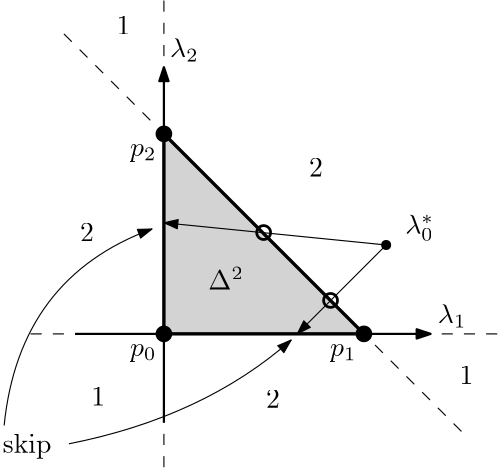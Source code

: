 <?xml version="1.0"?>
<!DOCTYPE ipe SYSTEM "ipe.dtd">
<ipe version="70206" creator="Ipe 7.2.7">
<info created="D:20190117202213" modified="D:20190205161917"/>
<ipestyle name="basic">
<symbol name="arrow/arc(spx)">
<path stroke="sym-stroke" fill="sym-stroke" pen="sym-pen">
0 0 m
-1 0.333 l
-1 -0.333 l
h
</path>
</symbol>
<symbol name="arrow/farc(spx)">
<path stroke="sym-stroke" fill="white" pen="sym-pen">
0 0 m
-1 0.333 l
-1 -0.333 l
h
</path>
</symbol>
<symbol name="arrow/ptarc(spx)">
<path stroke="sym-stroke" fill="sym-stroke" pen="sym-pen">
0 0 m
-1 0.333 l
-0.8 0 l
-1 -0.333 l
h
</path>
</symbol>
<symbol name="arrow/fptarc(spx)">
<path stroke="sym-stroke" fill="white" pen="sym-pen">
0 0 m
-1 0.333 l
-0.8 0 l
-1 -0.333 l
h
</path>
</symbol>
<symbol name="mark/circle(sx)" transformations="translations">
<path fill="sym-stroke">
0.6 0 0 0.6 0 0 e
0.4 0 0 0.4 0 0 e
</path>
</symbol>
<symbol name="mark/disk(sx)" transformations="translations">
<path fill="sym-stroke">
0.6 0 0 0.6 0 0 e
</path>
</symbol>
<symbol name="mark/fdisk(sfx)" transformations="translations">
<group>
<path fill="sym-fill">
0.5 0 0 0.5 0 0 e
</path>
<path fill="sym-stroke" fillrule="eofill">
0.6 0 0 0.6 0 0 e
0.4 0 0 0.4 0 0 e
</path>
</group>
</symbol>
<symbol name="mark/box(sx)" transformations="translations">
<path fill="sym-stroke" fillrule="eofill">
-0.6 -0.6 m
0.6 -0.6 l
0.6 0.6 l
-0.6 0.6 l
h
-0.4 -0.4 m
0.4 -0.4 l
0.4 0.4 l
-0.4 0.4 l
h
</path>
</symbol>
<symbol name="mark/square(sx)" transformations="translations">
<path fill="sym-stroke">
-0.6 -0.6 m
0.6 -0.6 l
0.6 0.6 l
-0.6 0.6 l
h
</path>
</symbol>
<symbol name="mark/fsquare(sfx)" transformations="translations">
<group>
<path fill="sym-fill">
-0.5 -0.5 m
0.5 -0.5 l
0.5 0.5 l
-0.5 0.5 l
h
</path>
<path fill="sym-stroke" fillrule="eofill">
-0.6 -0.6 m
0.6 -0.6 l
0.6 0.6 l
-0.6 0.6 l
h
-0.4 -0.4 m
0.4 -0.4 l
0.4 0.4 l
-0.4 0.4 l
h
</path>
</group>
</symbol>
<symbol name="mark/cross(sx)" transformations="translations">
<group>
<path fill="sym-stroke">
-0.43 -0.57 m
0.57 0.43 l
0.43 0.57 l
-0.57 -0.43 l
h
</path>
<path fill="sym-stroke">
-0.43 0.57 m
0.57 -0.43 l
0.43 -0.57 l
-0.57 0.43 l
h
</path>
</group>
</symbol>
<symbol name="arrow/fnormal(spx)">
<path stroke="sym-stroke" fill="white" pen="sym-pen">
0 0 m
-1 0.333 l
-1 -0.333 l
h
</path>
</symbol>
<symbol name="arrow/pointed(spx)">
<path stroke="sym-stroke" fill="sym-stroke" pen="sym-pen">
0 0 m
-1 0.333 l
-0.8 0 l
-1 -0.333 l
h
</path>
</symbol>
<symbol name="arrow/fpointed(spx)">
<path stroke="sym-stroke" fill="white" pen="sym-pen">
0 0 m
-1 0.333 l
-0.8 0 l
-1 -0.333 l
h
</path>
</symbol>
<symbol name="arrow/linear(spx)">
<path stroke="sym-stroke" pen="sym-pen">
-1 0.333 m
0 0 l
-1 -0.333 l
</path>
</symbol>
<symbol name="arrow/fdouble(spx)">
<path stroke="sym-stroke" fill="white" pen="sym-pen">
0 0 m
-1 0.333 l
-1 -0.333 l
h
-1 0 m
-2 0.333 l
-2 -0.333 l
h
</path>
</symbol>
<symbol name="arrow/double(spx)">
<path stroke="sym-stroke" fill="sym-stroke" pen="sym-pen">
0 0 m
-1 0.333 l
-1 -0.333 l
h
-1 0 m
-2 0.333 l
-2 -0.333 l
h
</path>
</symbol>
<pen name="heavier" value="0.8"/>
<pen name="fat" value="1.2"/>
<pen name="ultrafat" value="2"/>
<symbolsize name="large" value="5"/>
<symbolsize name="small" value="2"/>
<symbolsize name="tiny" value="1.1"/>
<arrowsize name="large" value="10"/>
<arrowsize name="small" value="5"/>
<arrowsize name="tiny" value="3"/>
<color name="red" value="1 0 0"/>
<color name="green" value="0 1 0"/>
<color name="blue" value="0 0 1"/>
<color name="yellow" value="1 1 0"/>
<color name="orange" value="1 0.647 0"/>
<color name="gold" value="1 0.843 0"/>
<color name="purple" value="0.627 0.125 0.941"/>
<color name="gray" value="0.745"/>
<color name="brown" value="0.647 0.165 0.165"/>
<color name="navy" value="0 0 0.502"/>
<color name="pink" value="1 0.753 0.796"/>
<color name="seagreen" value="0.18 0.545 0.341"/>
<color name="turquoise" value="0.251 0.878 0.816"/>
<color name="violet" value="0.933 0.51 0.933"/>
<color name="darkblue" value="0 0 0.545"/>
<color name="darkcyan" value="0 0.545 0.545"/>
<color name="darkgray" value="0.663"/>
<color name="darkgreen" value="0 0.392 0"/>
<color name="darkmagenta" value="0.545 0 0.545"/>
<color name="darkorange" value="1 0.549 0"/>
<color name="darkred" value="0.545 0 0"/>
<color name="lightblue" value="0.678 0.847 0.902"/>
<color name="lightcyan" value="0.878 1 1"/>
<color name="lightgray" value="0.827"/>
<color name="lightgreen" value="0.565 0.933 0.565"/>
<color name="lightyellow" value="1 1 0.878"/>
<dashstyle name="dashed" value="[4] 0"/>
<dashstyle name="dotted" value="[1 3] 0"/>
<dashstyle name="dash dotted" value="[4 2 1 2] 0"/>
<dashstyle name="dash dot dotted" value="[4 2 1 2 1 2] 0"/>
<textsize name="large" value="\large"/>
<textsize name="Large" value="\Large"/>
<textsize name="LARGE" value="\LARGE"/>
<textsize name="huge" value="\huge"/>
<textsize name="Huge" value="\Huge"/>
<textsize name="small" value="\small"/>
<textsize name="footnote" value="\footnotesize"/>
<textsize name="tiny" value="\tiny"/>
<textstyle name="center" begin="\begin{center}" end="\end{center}"/>
<textstyle name="itemize" begin="\begin{itemize}" end="\end{itemize}"/>
<textstyle name="item" begin="\begin{itemize}\item{}" end="\end{itemize}"/>
<gridsize name="4 pts" value="4"/>
<gridsize name="8 pts (~3 mm)" value="8"/>
<gridsize name="16 pts (~6 mm)" value="16"/>
<gridsize name="32 pts (~12 mm)" value="32"/>
<gridsize name="10 pts (~3.5 mm)" value="10"/>
<gridsize name="20 pts (~7 mm)" value="20"/>
<gridsize name="14 pts (~5 mm)" value="14"/>
<gridsize name="28 pts (~10 mm)" value="28"/>
<gridsize name="56 pts (~20 mm)" value="56"/>
<anglesize name="90 deg" value="90"/>
<anglesize name="60 deg" value="60"/>
<anglesize name="45 deg" value="45"/>
<anglesize name="30 deg" value="30"/>
<anglesize name="22.5 deg" value="22.5"/>
<opacity name="10%" value="0.1"/>
<opacity name="30%" value="0.3"/>
<opacity name="50%" value="0.5"/>
<opacity name="75%" value="0.75"/>
<tiling name="falling" angle="-60" step="4" width="1"/>
<tiling name="rising" angle="30" step="4" width="1"/>
</ipestyle>
<page>
<layer name="alpha"/>
<view layers="alpha" active="alpha"/>
<path layer="alpha" stroke="black" fill="lightgray" pen="fat">
256 584 m
256 512 l
328 512 l
256 584 l
</path>
<path matrix="1 0 0 1 128 -192" stroke="black" pen="heavier" rarrow="normal/small">
128 800 m
128 672 l
</path>
<path matrix="1 0 0 1 128 -192" stroke="black" pen="heavier" arrow="normal/small">
96 704 m
224 704 l
</path>
<path matrix="1 0 0 1 128 -192" stroke="black" pen="heavier">
128 776 m
200 704 l
</path>
<use matrix="1 0 0 1 128 -192" name="mark/disk(sx)" pos="128 776" size="normal" stroke="black"/>
<use matrix="1 0 0 1 128 -192" name="mark/disk(sx)" pos="128 704" size="normal" stroke="black"/>
<use matrix="1 0 0 1 128 -192" name="mark/disk(sx)" pos="200 704" size="normal" stroke="black"/>
<path matrix="1 0 0 1 128 -192" stroke="black" dash="dashed">
228 704 m
248 704 l
</path>
<path matrix="1 0 0 1 128 -192" stroke="black" dash="dashed">
204 700 m
236 668 l
</path>
<path matrix="1 0 0 1 16 -80" stroke="black" dash="dashed">
204 700 m
236 668 l
</path>
<path matrix="1 0 0 1 128 -192" stroke="black" dash="dashed">
128 804 m
128 824 l
</path>
<path matrix="1 0 0 1 128 -192" stroke="black" dash="dashed">
92 704 m
80 704 l
</path>
<path matrix="1 0 0 1 128 -192" stroke="black" dash="dashed">
128 668 m
128 656 l
</path>
<text matrix="1 0 0 1 128 -192" transformations="translations" pos="144 720" stroke="black" type="label" width="12.772" height="8.11" depth="0" valign="baseline" style="math">\Delta^2</text>
<text matrix="1 0 0 1 116.207 -199.368" transformations="translations" pos="192 768" stroke="black" type="label" width="4.981" height="6.42" depth="0" valign="baseline">2</text>
<text matrix="1 0 0 1 132.708 -202.627" transformations="translations" pos="160 688" stroke="black" type="label" width="4.981" height="6.42" depth="0" valign="baseline">2</text>
<text matrix="1 0 0 1 145.776 -206.701" transformations="translations" pos="80 752" stroke="black" type="label" width="4.981" height="6.42" depth="0" valign="baseline">2</text>
<text matrix="1 0 0 1 122.448 -194.005" transformations="translations" pos="240 688" stroke="black" type="label" width="4.981" height="6.42" depth="0" valign="baseline">1</text>
<text matrix="1 0 0 1 133.83 -185.796" transformations="translations" pos="96 672" stroke="black" type="label" width="4.981" height="6.42" depth="0" valign="baseline">1</text>
<text matrix="1 0 0 1 126.946 -196.202" transformations="translations" pos="112 816" stroke="black" type="label" width="4.981" height="6.42" depth="0" valign="baseline">1</text>
<text matrix="1 0 0 1 88.311 -184.793" transformations="translations" pos="266.303 700.625" stroke="black" type="label" width="10.281" height="6.923" depth="1.49" valign="baseline" style="math">\lambda_1</text>
<text matrix="1 0 0 1 131.721 -220.875" transformations="translations" pos="126.507 832.451" stroke="black" type="label" width="10.281" height="6.923" depth="1.49" valign="baseline" style="math">\lambda_2</text>
<use matrix="1 0 0 1 128 -192" name="mark/disk(sx)" pos="208 736" size="normal" stroke="black"/>
<path matrix="1 0 0 1 128 -192" stroke="black" arrow="normal/small">
208 736 m
128 744 l
</path>
<path matrix="1 0 0 1 128 -192" stroke="black" arrow="normal/small">
208 736 m
176 704 l
</path>
<use matrix="1 0 0 1 128 -192" name="mark/circle(sx)" pos="163.906 740.481" size="large" stroke="black"/>
<use matrix="1 0 0 1 128 -192" name="mark/circle(sx)" pos="187.99 716.046" size="large" stroke="black"/>
<path matrix="1 0 0 1 128 -192" stroke="black" arrow="normal/small">
70.4832 671.028 m
75.8563 724.237
123.726 741.771 c
</path>
<path matrix="1 0 0 1 128 -192" stroke="black" arrow="normal/small">
93.8011 664.432 m
142.302 673.994
173.834 701.807 c
</path>
<text matrix="1 0 0 1 126.224 -195.895" transformations="translations" pos="71.7687 665.076" stroke="black" type="label" width="17.49" height="6.926" depth="1.93" valign="baseline">skip</text>
<text matrix="1 0 0 1 125.434 -193.948" transformations="translations" pos="217.434 741.992" stroke="black" type="label" width="10.392" height="6.921" depth="2.47" valign="baseline" style="math">\lambda_0^*</text>
<use name="mark/disk(sx)" pos="256 584" size="large" stroke="black"/>
<use name="mark/disk(sx)" pos="256 512" size="large" stroke="black"/>
<use name="mark/disk(sx)" pos="328 512" size="large" stroke="black"/>
<text matrix="1 0 0 1 -4.20153 0" transformations="translations" pos="248 504" stroke="black" type="label" width="9.482" height="4.297" depth="1.93" valign="baseline" style="math">p_0</text>
<text matrix="1 0 0 1 -4.20153 0" transformations="translations" pos="320 504" stroke="black" type="label" width="9.482" height="4.297" depth="1.93" valign="baseline" style="math">p_1</text>
<text matrix="1 0 0 1 -4.20153 0" transformations="translations" pos="248 576" stroke="black" type="label" width="9.482" height="4.297" depth="1.93" valign="baseline" style="math">p_2</text>
</page>
</ipe>
